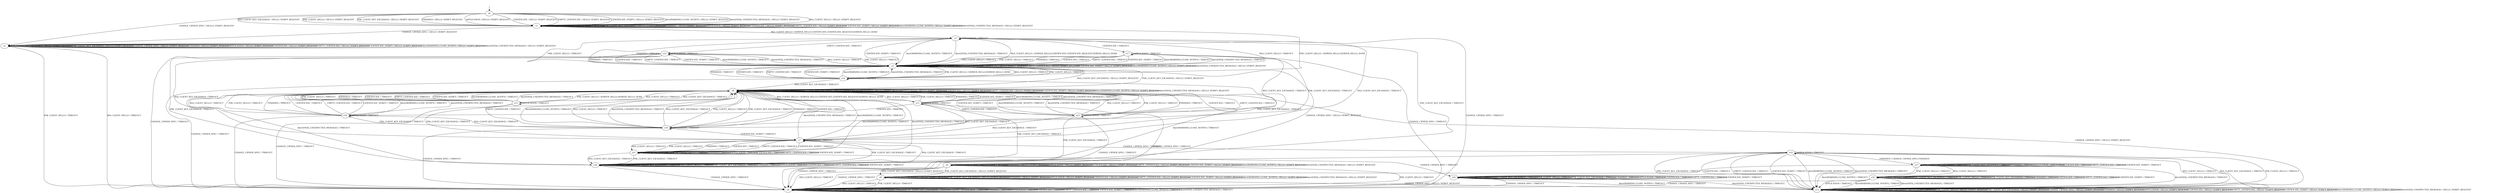 digraph h8 {
s0 [label="s0"];
s1 [label="s1"];
s2 [label="s2"];
s3 [label="s3"];
s4 [label="s4"];
s14 [label="s14"];
s5 [label="s5"];
s7 [label="s7"];
s17 [label="s17"];
s20 [label="s20"];
s22 [label="s22"];
s6 [label="s6"];
s8 [label="s8"];
s10 [label="s10"];
s19 [label="s19"];
s21 [label="s21"];
s9 [label="s9"];
s11 [label="s11"];
s12 [label="s12"];
s13 [label="s13"];
s15 [label="s15"];
s24 [label="s24"];
s16 [label="s16"];
s18 [label="s18"];
s23 [label="s23"];
s0 -> s1 [label="RSA_CLIENT_HELLO / HELLO_VERIFY_REQUEST"];
s0 -> s1 [label="RSA_CLIENT_KEY_EXCHANGE / HELLO_VERIFY_REQUEST"];
s0 -> s1 [label="PSK_CLIENT_HELLO / HELLO_VERIFY_REQUEST"];
s0 -> s1 [label="PSK_CLIENT_KEY_EXCHANGE / HELLO_VERIFY_REQUEST"];
s0 -> s2 [label="CHANGE_CIPHER_SPEC / HELLO_VERIFY_REQUEST"];
s0 -> s1 [label="FINISHED / HELLO_VERIFY_REQUEST"];
s0 -> s1 [label="APPLICATION / HELLO_VERIFY_REQUEST"];
s0 -> s1 [label="CERTIFICATE / HELLO_VERIFY_REQUEST"];
s0 -> s1 [label="EMPTY_CERTIFICATE / HELLO_VERIFY_REQUEST"];
s0 -> s1 [label="CERTIFICATE_VERIFY / HELLO_VERIFY_REQUEST"];
s0 -> s1 [label="Alert(WARNING,CLOSE_NOTIFY) / HELLO_VERIFY_REQUEST"];
s0 -> s1 [label="Alert(FATAL,UNEXPECTED_MESSAGE) / HELLO_VERIFY_REQUEST"];
s1 -> s3 [label="RSA_CLIENT_HELLO / SERVER_HELLO,CERTIFICATE,CERTIFICATE_REQUEST,SERVER_HELLO_DONE"];
s1 -> s1 [label="RSA_CLIENT_KEY_EXCHANGE / HELLO_VERIFY_REQUEST"];
s1 -> s14 [label="PSK_CLIENT_HELLO / SERVER_HELLO,SERVER_HELLO_DONE"];
s1 -> s1 [label="PSK_CLIENT_KEY_EXCHANGE / HELLO_VERIFY_REQUEST"];
s1 -> s2 [label="CHANGE_CIPHER_SPEC / HELLO_VERIFY_REQUEST"];
s1 -> s1 [label="FINISHED / HELLO_VERIFY_REQUEST"];
s1 -> s1 [label="APPLICATION / HELLO_VERIFY_REQUEST"];
s1 -> s1 [label="CERTIFICATE / HELLO_VERIFY_REQUEST"];
s1 -> s1 [label="EMPTY_CERTIFICATE / HELLO_VERIFY_REQUEST"];
s1 -> s1 [label="CERTIFICATE_VERIFY / HELLO_VERIFY_REQUEST"];
s1 -> s1 [label="Alert(WARNING,CLOSE_NOTIFY) / HELLO_VERIFY_REQUEST"];
s1 -> s1 [label="Alert(FATAL,UNEXPECTED_MESSAGE) / HELLO_VERIFY_REQUEST"];
s2 -> s4 [label="RSA_CLIENT_HELLO / TIMEOUT"];
s2 -> s2 [label="RSA_CLIENT_KEY_EXCHANGE / HELLO_VERIFY_REQUEST"];
s2 -> s4 [label="PSK_CLIENT_HELLO / TIMEOUT"];
s2 -> s2 [label="PSK_CLIENT_KEY_EXCHANGE / HELLO_VERIFY_REQUEST"];
s2 -> s2 [label="CHANGE_CIPHER_SPEC / HELLO_VERIFY_REQUEST"];
s2 -> s2 [label="FINISHED / HELLO_VERIFY_REQUEST"];
s2 -> s2 [label="APPLICATION / HELLO_VERIFY_REQUEST"];
s2 -> s2 [label="CERTIFICATE / HELLO_VERIFY_REQUEST"];
s2 -> s2 [label="EMPTY_CERTIFICATE / HELLO_VERIFY_REQUEST"];
s2 -> s2 [label="CERTIFICATE_VERIFY / HELLO_VERIFY_REQUEST"];
s2 -> s2 [label="Alert(WARNING,CLOSE_NOTIFY) / HELLO_VERIFY_REQUEST"];
s2 -> s2 [label="Alert(FATAL,UNEXPECTED_MESSAGE) / HELLO_VERIFY_REQUEST"];
s3 -> s5 [label="RSA_CLIENT_HELLO / TIMEOUT"];
s3 -> s7 [label="RSA_CLIENT_KEY_EXCHANGE / TIMEOUT"];
s3 -> s5 [label="PSK_CLIENT_HELLO / TIMEOUT"];
s3 -> s20 [label="PSK_CLIENT_KEY_EXCHANGE / TIMEOUT"];
s3 -> s4 [label="CHANGE_CIPHER_SPEC / TIMEOUT"];
s3 -> s5 [label="FINISHED / TIMEOUT"];
s3 -> s3 [label="APPLICATION / TIMEOUT"];
s3 -> s17 [label="CERTIFICATE / TIMEOUT"];
s3 -> s22 [label="EMPTY_CERTIFICATE / TIMEOUT"];
s3 -> s5 [label="CERTIFICATE_VERIFY / TIMEOUT"];
s3 -> s5 [label="Alert(WARNING,CLOSE_NOTIFY) / TIMEOUT"];
s3 -> s5 [label="Alert(FATAL,UNEXPECTED_MESSAGE) / TIMEOUT"];
s4 -> s4 [label="RSA_CLIENT_HELLO / TIMEOUT"];
s4 -> s4 [label="RSA_CLIENT_KEY_EXCHANGE / TIMEOUT"];
s4 -> s4 [label="PSK_CLIENT_HELLO / TIMEOUT"];
s4 -> s4 [label="PSK_CLIENT_KEY_EXCHANGE / TIMEOUT"];
s4 -> s4 [label="CHANGE_CIPHER_SPEC / TIMEOUT"];
s4 -> s4 [label="FINISHED / TIMEOUT"];
s4 -> s4 [label="APPLICATION / TIMEOUT"];
s4 -> s4 [label="CERTIFICATE / TIMEOUT"];
s4 -> s4 [label="EMPTY_CERTIFICATE / TIMEOUT"];
s4 -> s4 [label="CERTIFICATE_VERIFY / TIMEOUT"];
s4 -> s4 [label="Alert(WARNING,CLOSE_NOTIFY) / TIMEOUT"];
s4 -> s4 [label="Alert(FATAL,UNEXPECTED_MESSAGE) / TIMEOUT"];
s14 -> s5 [label="RSA_CLIENT_HELLO / TIMEOUT"];
s14 -> s8 [label="RSA_CLIENT_KEY_EXCHANGE / TIMEOUT"];
s14 -> s5 [label="PSK_CLIENT_HELLO / TIMEOUT"];
s14 -> s7 [label="PSK_CLIENT_KEY_EXCHANGE / TIMEOUT"];
s14 -> s4 [label="CHANGE_CIPHER_SPEC / TIMEOUT"];
s14 -> s5 [label="FINISHED / TIMEOUT"];
s14 -> s14 [label="APPLICATION / TIMEOUT"];
s14 -> s5 [label="CERTIFICATE / TIMEOUT"];
s14 -> s5 [label="EMPTY_CERTIFICATE / TIMEOUT"];
s14 -> s5 [label="CERTIFICATE_VERIFY / TIMEOUT"];
s14 -> s5 [label="Alert(WARNING,CLOSE_NOTIFY) / TIMEOUT"];
s14 -> s5 [label="Alert(FATAL,UNEXPECTED_MESSAGE) / TIMEOUT"];
s5 -> s3 [label="RSA_CLIENT_HELLO / SERVER_HELLO,CERTIFICATE,CERTIFICATE_REQUEST,SERVER_HELLO_DONE"];
s5 -> s8 [label="RSA_CLIENT_KEY_EXCHANGE / HELLO_VERIFY_REQUEST"];
s5 -> s14 [label="PSK_CLIENT_HELLO / SERVER_HELLO,SERVER_HELLO_DONE"];
s5 -> s8 [label="PSK_CLIENT_KEY_EXCHANGE / HELLO_VERIFY_REQUEST"];
s5 -> s6 [label="CHANGE_CIPHER_SPEC / HELLO_VERIFY_REQUEST"];
s5 -> s5 [label="FINISHED / HELLO_VERIFY_REQUEST"];
s5 -> s5 [label="APPLICATION / HELLO_VERIFY_REQUEST"];
s5 -> s5 [label="CERTIFICATE / HELLO_VERIFY_REQUEST"];
s5 -> s5 [label="EMPTY_CERTIFICATE / HELLO_VERIFY_REQUEST"];
s5 -> s5 [label="CERTIFICATE_VERIFY / HELLO_VERIFY_REQUEST"];
s5 -> s5 [label="Alert(WARNING,CLOSE_NOTIFY) / HELLO_VERIFY_REQUEST"];
s5 -> s5 [label="Alert(FATAL,UNEXPECTED_MESSAGE) / HELLO_VERIFY_REQUEST"];
s7 -> s21 [label="RSA_CLIENT_HELLO / TIMEOUT"];
s7 -> s20 [label="RSA_CLIENT_KEY_EXCHANGE / TIMEOUT"];
s7 -> s21 [label="PSK_CLIENT_HELLO / TIMEOUT"];
s7 -> s20 [label="PSK_CLIENT_KEY_EXCHANGE / TIMEOUT"];
s7 -> s10 [label="CHANGE_CIPHER_SPEC / TIMEOUT"];
s7 -> s21 [label="FINISHED / TIMEOUT"];
s7 -> s7 [label="APPLICATION / TIMEOUT"];
s7 -> s21 [label="CERTIFICATE / TIMEOUT"];
s7 -> s21 [label="EMPTY_CERTIFICATE / TIMEOUT"];
s7 -> s21 [label="CERTIFICATE_VERIFY / TIMEOUT"];
s7 -> s8 [label="Alert(WARNING,CLOSE_NOTIFY) / TIMEOUT"];
s7 -> s8 [label="Alert(FATAL,UNEXPECTED_MESSAGE) / TIMEOUT"];
s17 -> s5 [label="RSA_CLIENT_HELLO / TIMEOUT"];
s17 -> s19 [label="RSA_CLIENT_KEY_EXCHANGE / TIMEOUT"];
s17 -> s5 [label="PSK_CLIENT_HELLO / TIMEOUT"];
s17 -> s19 [label="PSK_CLIENT_KEY_EXCHANGE / TIMEOUT"];
s17 -> s4 [label="CHANGE_CIPHER_SPEC / TIMEOUT"];
s17 -> s5 [label="FINISHED / TIMEOUT"];
s17 -> s17 [label="APPLICATION / TIMEOUT"];
s17 -> s5 [label="CERTIFICATE / TIMEOUT"];
s17 -> s5 [label="EMPTY_CERTIFICATE / TIMEOUT"];
s17 -> s5 [label="CERTIFICATE_VERIFY / TIMEOUT"];
s17 -> s5 [label="Alert(WARNING,CLOSE_NOTIFY) / TIMEOUT"];
s17 -> s5 [label="Alert(FATAL,UNEXPECTED_MESSAGE) / TIMEOUT"];
s20 -> s20 [label="RSA_CLIENT_HELLO / TIMEOUT"];
s20 -> s20 [label="RSA_CLIENT_KEY_EXCHANGE / TIMEOUT"];
s20 -> s20 [label="PSK_CLIENT_HELLO / TIMEOUT"];
s20 -> s20 [label="PSK_CLIENT_KEY_EXCHANGE / TIMEOUT"];
s20 -> s4 [label="CHANGE_CIPHER_SPEC / TIMEOUT"];
s20 -> s20 [label="FINISHED / TIMEOUT"];
s20 -> s20 [label="APPLICATION / TIMEOUT"];
s20 -> s20 [label="CERTIFICATE / TIMEOUT"];
s20 -> s20 [label="EMPTY_CERTIFICATE / TIMEOUT"];
s20 -> s20 [label="CERTIFICATE_VERIFY / TIMEOUT"];
s20 -> s8 [label="Alert(WARNING,CLOSE_NOTIFY) / TIMEOUT"];
s20 -> s8 [label="Alert(FATAL,UNEXPECTED_MESSAGE) / TIMEOUT"];
s22 -> s5 [label="RSA_CLIENT_HELLO / TIMEOUT"];
s22 -> s7 [label="RSA_CLIENT_KEY_EXCHANGE / TIMEOUT"];
s22 -> s5 [label="PSK_CLIENT_HELLO / TIMEOUT"];
s22 -> s20 [label="PSK_CLIENT_KEY_EXCHANGE / TIMEOUT"];
s22 -> s4 [label="CHANGE_CIPHER_SPEC / TIMEOUT"];
s22 -> s5 [label="FINISHED / TIMEOUT"];
s22 -> s22 [label="APPLICATION / TIMEOUT"];
s22 -> s5 [label="CERTIFICATE / TIMEOUT"];
s22 -> s5 [label="EMPTY_CERTIFICATE / TIMEOUT"];
s22 -> s5 [label="CERTIFICATE_VERIFY / TIMEOUT"];
s22 -> s5 [label="Alert(WARNING,CLOSE_NOTIFY) / TIMEOUT"];
s22 -> s5 [label="Alert(FATAL,UNEXPECTED_MESSAGE) / TIMEOUT"];
s6 -> s4 [label="RSA_CLIENT_HELLO / TIMEOUT"];
s6 -> s9 [label="RSA_CLIENT_KEY_EXCHANGE / HELLO_VERIFY_REQUEST"];
s6 -> s4 [label="PSK_CLIENT_HELLO / TIMEOUT"];
s6 -> s9 [label="PSK_CLIENT_KEY_EXCHANGE / HELLO_VERIFY_REQUEST"];
s6 -> s6 [label="CHANGE_CIPHER_SPEC / HELLO_VERIFY_REQUEST"];
s6 -> s6 [label="FINISHED / HELLO_VERIFY_REQUEST"];
s6 -> s6 [label="APPLICATION / HELLO_VERIFY_REQUEST"];
s6 -> s6 [label="CERTIFICATE / HELLO_VERIFY_REQUEST"];
s6 -> s6 [label="EMPTY_CERTIFICATE / HELLO_VERIFY_REQUEST"];
s6 -> s6 [label="CERTIFICATE_VERIFY / HELLO_VERIFY_REQUEST"];
s6 -> s6 [label="Alert(WARNING,CLOSE_NOTIFY) / HELLO_VERIFY_REQUEST"];
s6 -> s6 [label="Alert(FATAL,UNEXPECTED_MESSAGE) / HELLO_VERIFY_REQUEST"];
s8 -> s11 [label="RSA_CLIENT_HELLO / SERVER_HELLO,CERTIFICATE,CERTIFICATE_REQUEST,SERVER_HELLO_DONE"];
s8 -> s8 [label="RSA_CLIENT_KEY_EXCHANGE / HELLO_VERIFY_REQUEST"];
s8 -> s15 [label="PSK_CLIENT_HELLO / SERVER_HELLO,SERVER_HELLO_DONE"];
s8 -> s8 [label="PSK_CLIENT_KEY_EXCHANGE / HELLO_VERIFY_REQUEST"];
s8 -> s12 [label="CHANGE_CIPHER_SPEC / HELLO_VERIFY_REQUEST"];
s8 -> s8 [label="FINISHED / HELLO_VERIFY_REQUEST"];
s8 -> s8 [label="APPLICATION / HELLO_VERIFY_REQUEST"];
s8 -> s8 [label="CERTIFICATE / HELLO_VERIFY_REQUEST"];
s8 -> s8 [label="EMPTY_CERTIFICATE / HELLO_VERIFY_REQUEST"];
s8 -> s8 [label="CERTIFICATE_VERIFY / HELLO_VERIFY_REQUEST"];
s8 -> s8 [label="Alert(WARNING,CLOSE_NOTIFY) / HELLO_VERIFY_REQUEST"];
s8 -> s8 [label="Alert(FATAL,UNEXPECTED_MESSAGE) / HELLO_VERIFY_REQUEST"];
s10 -> s12 [label="RSA_CLIENT_HELLO / TIMEOUT"];
s10 -> s12 [label="RSA_CLIENT_KEY_EXCHANGE / TIMEOUT"];
s10 -> s12 [label="PSK_CLIENT_HELLO / TIMEOUT"];
s10 -> s12 [label="PSK_CLIENT_KEY_EXCHANGE / TIMEOUT"];
s10 -> s4 [label="CHANGE_CIPHER_SPEC / TIMEOUT"];
s10 -> s13 [label="FINISHED / CHANGE_CIPHER_SPEC,FINISHED"];
s10 -> s10 [label="APPLICATION / TIMEOUT"];
s10 -> s12 [label="CERTIFICATE / TIMEOUT"];
s10 -> s12 [label="EMPTY_CERTIFICATE / TIMEOUT"];
s10 -> s12 [label="CERTIFICATE_VERIFY / TIMEOUT"];
s10 -> s12 [label="Alert(WARNING,CLOSE_NOTIFY) / TIMEOUT"];
s10 -> s12 [label="Alert(FATAL,UNEXPECTED_MESSAGE) / TIMEOUT"];
s19 -> s8 [label="RSA_CLIENT_HELLO / TIMEOUT"];
s19 -> s8 [label="RSA_CLIENT_KEY_EXCHANGE / TIMEOUT"];
s19 -> s8 [label="PSK_CLIENT_HELLO / TIMEOUT"];
s19 -> s8 [label="PSK_CLIENT_KEY_EXCHANGE / TIMEOUT"];
s19 -> s4 [label="CHANGE_CIPHER_SPEC / TIMEOUT"];
s19 -> s8 [label="FINISHED / TIMEOUT"];
s19 -> s19 [label="APPLICATION / TIMEOUT"];
s19 -> s8 [label="CERTIFICATE / TIMEOUT"];
s19 -> s8 [label="EMPTY_CERTIFICATE / TIMEOUT"];
s19 -> s7 [label="CERTIFICATE_VERIFY / TIMEOUT"];
s19 -> s8 [label="Alert(WARNING,CLOSE_NOTIFY) / TIMEOUT"];
s19 -> s8 [label="Alert(FATAL,UNEXPECTED_MESSAGE) / TIMEOUT"];
s21 -> s21 [label="RSA_CLIENT_HELLO / TIMEOUT"];
s21 -> s20 [label="RSA_CLIENT_KEY_EXCHANGE / TIMEOUT"];
s21 -> s21 [label="PSK_CLIENT_HELLO / TIMEOUT"];
s21 -> s20 [label="PSK_CLIENT_KEY_EXCHANGE / TIMEOUT"];
s21 -> s24 [label="CHANGE_CIPHER_SPEC / TIMEOUT"];
s21 -> s21 [label="FINISHED / TIMEOUT"];
s21 -> s21 [label="APPLICATION / TIMEOUT"];
s21 -> s21 [label="CERTIFICATE / TIMEOUT"];
s21 -> s21 [label="EMPTY_CERTIFICATE / TIMEOUT"];
s21 -> s21 [label="CERTIFICATE_VERIFY / TIMEOUT"];
s21 -> s8 [label="Alert(WARNING,CLOSE_NOTIFY) / TIMEOUT"];
s21 -> s8 [label="Alert(FATAL,UNEXPECTED_MESSAGE) / TIMEOUT"];
s9 -> s4 [label="RSA_CLIENT_HELLO / TIMEOUT"];
s9 -> s9 [label="RSA_CLIENT_KEY_EXCHANGE / HELLO_VERIFY_REQUEST"];
s9 -> s4 [label="PSK_CLIENT_HELLO / TIMEOUT"];
s9 -> s9 [label="PSK_CLIENT_KEY_EXCHANGE / HELLO_VERIFY_REQUEST"];
s9 -> s12 [label="CHANGE_CIPHER_SPEC / HELLO_VERIFY_REQUEST"];
s9 -> s9 [label="FINISHED / HELLO_VERIFY_REQUEST"];
s9 -> s9 [label="APPLICATION / HELLO_VERIFY_REQUEST"];
s9 -> s9 [label="CERTIFICATE / HELLO_VERIFY_REQUEST"];
s9 -> s9 [label="EMPTY_CERTIFICATE / HELLO_VERIFY_REQUEST"];
s9 -> s9 [label="CERTIFICATE_VERIFY / HELLO_VERIFY_REQUEST"];
s9 -> s9 [label="Alert(WARNING,CLOSE_NOTIFY) / HELLO_VERIFY_REQUEST"];
s9 -> s9 [label="Alert(FATAL,UNEXPECTED_MESSAGE) / HELLO_VERIFY_REQUEST"];
s11 -> s8 [label="RSA_CLIENT_HELLO / TIMEOUT"];
s11 -> s7 [label="RSA_CLIENT_KEY_EXCHANGE / TIMEOUT"];
s11 -> s8 [label="PSK_CLIENT_HELLO / TIMEOUT"];
s11 -> s20 [label="PSK_CLIENT_KEY_EXCHANGE / TIMEOUT"];
s11 -> s4 [label="CHANGE_CIPHER_SPEC / TIMEOUT"];
s11 -> s8 [label="FINISHED / TIMEOUT"];
s11 -> s11 [label="APPLICATION / TIMEOUT"];
s11 -> s18 [label="CERTIFICATE / TIMEOUT"];
s11 -> s23 [label="EMPTY_CERTIFICATE / TIMEOUT"];
s11 -> s8 [label="CERTIFICATE_VERIFY / TIMEOUT"];
s11 -> s8 [label="Alert(WARNING,CLOSE_NOTIFY) / TIMEOUT"];
s11 -> s8 [label="Alert(FATAL,UNEXPECTED_MESSAGE) / TIMEOUT"];
s12 -> s12 [label="RSA_CLIENT_HELLO / HELLO_VERIFY_REQUEST"];
s12 -> s12 [label="RSA_CLIENT_KEY_EXCHANGE / HELLO_VERIFY_REQUEST"];
s12 -> s12 [label="PSK_CLIENT_HELLO / HELLO_VERIFY_REQUEST"];
s12 -> s12 [label="PSK_CLIENT_KEY_EXCHANGE / HELLO_VERIFY_REQUEST"];
s12 -> s12 [label="CHANGE_CIPHER_SPEC / HELLO_VERIFY_REQUEST"];
s12 -> s12 [label="FINISHED / HELLO_VERIFY_REQUEST"];
s12 -> s12 [label="APPLICATION / HELLO_VERIFY_REQUEST"];
s12 -> s12 [label="CERTIFICATE / HELLO_VERIFY_REQUEST"];
s12 -> s12 [label="EMPTY_CERTIFICATE / HELLO_VERIFY_REQUEST"];
s12 -> s12 [label="CERTIFICATE_VERIFY / HELLO_VERIFY_REQUEST"];
s12 -> s12 [label="Alert(WARNING,CLOSE_NOTIFY) / HELLO_VERIFY_REQUEST"];
s12 -> s12 [label="Alert(FATAL,UNEXPECTED_MESSAGE) / HELLO_VERIFY_REQUEST"];
s13 -> s16 [label="RSA_CLIENT_HELLO / TIMEOUT"];
s13 -> s13 [label="RSA_CLIENT_KEY_EXCHANGE / TIMEOUT"];
s13 -> s16 [label="PSK_CLIENT_HELLO / TIMEOUT"];
s13 -> s13 [label="PSK_CLIENT_KEY_EXCHANGE / TIMEOUT"];
s13 -> s4 [label="CHANGE_CIPHER_SPEC / TIMEOUT"];
s13 -> s13 [label="FINISHED / TIMEOUT"];
s13 -> s13 [label="APPLICATION / APPLICATION"];
s13 -> s13 [label="CERTIFICATE / TIMEOUT"];
s13 -> s13 [label="EMPTY_CERTIFICATE / TIMEOUT"];
s13 -> s13 [label="CERTIFICATE_VERIFY / TIMEOUT"];
s13 -> s12 [label="Alert(WARNING,CLOSE_NOTIFY) / TIMEOUT"];
s13 -> s12 [label="Alert(FATAL,UNEXPECTED_MESSAGE) / TIMEOUT"];
s15 -> s8 [label="RSA_CLIENT_HELLO / TIMEOUT"];
s15 -> s8 [label="RSA_CLIENT_KEY_EXCHANGE / TIMEOUT"];
s15 -> s8 [label="PSK_CLIENT_HELLO / TIMEOUT"];
s15 -> s7 [label="PSK_CLIENT_KEY_EXCHANGE / TIMEOUT"];
s15 -> s4 [label="CHANGE_CIPHER_SPEC / TIMEOUT"];
s15 -> s8 [label="FINISHED / TIMEOUT"];
s15 -> s15 [label="APPLICATION / TIMEOUT"];
s15 -> s8 [label="CERTIFICATE / TIMEOUT"];
s15 -> s8 [label="EMPTY_CERTIFICATE / TIMEOUT"];
s15 -> s8 [label="CERTIFICATE_VERIFY / TIMEOUT"];
s15 -> s8 [label="Alert(WARNING,CLOSE_NOTIFY) / TIMEOUT"];
s15 -> s8 [label="Alert(FATAL,UNEXPECTED_MESSAGE) / TIMEOUT"];
s24 -> s24 [label="RSA_CLIENT_HELLO / TIMEOUT"];
s24 -> s24 [label="RSA_CLIENT_KEY_EXCHANGE / TIMEOUT"];
s24 -> s24 [label="PSK_CLIENT_HELLO / TIMEOUT"];
s24 -> s24 [label="PSK_CLIENT_KEY_EXCHANGE / TIMEOUT"];
s24 -> s4 [label="CHANGE_CIPHER_SPEC / TIMEOUT"];
s24 -> s24 [label="FINISHED / TIMEOUT"];
s24 -> s24 [label="APPLICATION / TIMEOUT"];
s24 -> s24 [label="CERTIFICATE / TIMEOUT"];
s24 -> s24 [label="EMPTY_CERTIFICATE / TIMEOUT"];
s24 -> s24 [label="CERTIFICATE_VERIFY / TIMEOUT"];
s24 -> s12 [label="Alert(WARNING,CLOSE_NOTIFY) / TIMEOUT"];
s24 -> s12 [label="Alert(FATAL,UNEXPECTED_MESSAGE) / TIMEOUT"];
s16 -> s16 [label="RSA_CLIENT_HELLO / TIMEOUT"];
s16 -> s16 [label="RSA_CLIENT_KEY_EXCHANGE / TIMEOUT"];
s16 -> s16 [label="PSK_CLIENT_HELLO / TIMEOUT"];
s16 -> s16 [label="PSK_CLIENT_KEY_EXCHANGE / TIMEOUT"];
s16 -> s4 [label="CHANGE_CIPHER_SPEC / TIMEOUT"];
s16 -> s16 [label="FINISHED / TIMEOUT"];
s16 -> s12 [label="APPLICATION / TIMEOUT"];
s16 -> s16 [label="CERTIFICATE / TIMEOUT"];
s16 -> s16 [label="EMPTY_CERTIFICATE / TIMEOUT"];
s16 -> s16 [label="CERTIFICATE_VERIFY / TIMEOUT"];
s16 -> s12 [label="Alert(WARNING,CLOSE_NOTIFY) / TIMEOUT"];
s16 -> s12 [label="Alert(FATAL,UNEXPECTED_MESSAGE) / TIMEOUT"];
s18 -> s8 [label="RSA_CLIENT_HELLO / TIMEOUT"];
s18 -> s19 [label="RSA_CLIENT_KEY_EXCHANGE / TIMEOUT"];
s18 -> s8 [label="PSK_CLIENT_HELLO / TIMEOUT"];
s18 -> s19 [label="PSK_CLIENT_KEY_EXCHANGE / TIMEOUT"];
s18 -> s4 [label="CHANGE_CIPHER_SPEC / TIMEOUT"];
s18 -> s8 [label="FINISHED / TIMEOUT"];
s18 -> s18 [label="APPLICATION / TIMEOUT"];
s18 -> s8 [label="CERTIFICATE / TIMEOUT"];
s18 -> s8 [label="EMPTY_CERTIFICATE / TIMEOUT"];
s18 -> s8 [label="CERTIFICATE_VERIFY / TIMEOUT"];
s18 -> s8 [label="Alert(WARNING,CLOSE_NOTIFY) / TIMEOUT"];
s18 -> s8 [label="Alert(FATAL,UNEXPECTED_MESSAGE) / TIMEOUT"];
s23 -> s8 [label="RSA_CLIENT_HELLO / TIMEOUT"];
s23 -> s7 [label="RSA_CLIENT_KEY_EXCHANGE / TIMEOUT"];
s23 -> s8 [label="PSK_CLIENT_HELLO / TIMEOUT"];
s23 -> s20 [label="PSK_CLIENT_KEY_EXCHANGE / TIMEOUT"];
s23 -> s4 [label="CHANGE_CIPHER_SPEC / TIMEOUT"];
s23 -> s8 [label="FINISHED / TIMEOUT"];
s23 -> s23 [label="APPLICATION / TIMEOUT"];
s23 -> s8 [label="CERTIFICATE / TIMEOUT"];
s23 -> s8 [label="EMPTY_CERTIFICATE / TIMEOUT"];
s23 -> s8 [label="CERTIFICATE_VERIFY / TIMEOUT"];
s23 -> s8 [label="Alert(WARNING,CLOSE_NOTIFY) / TIMEOUT"];
s23 -> s8 [label="Alert(FATAL,UNEXPECTED_MESSAGE) / TIMEOUT"];
__start0 [shape=none, label=""];
__start0 -> s0 [label=""];
}
